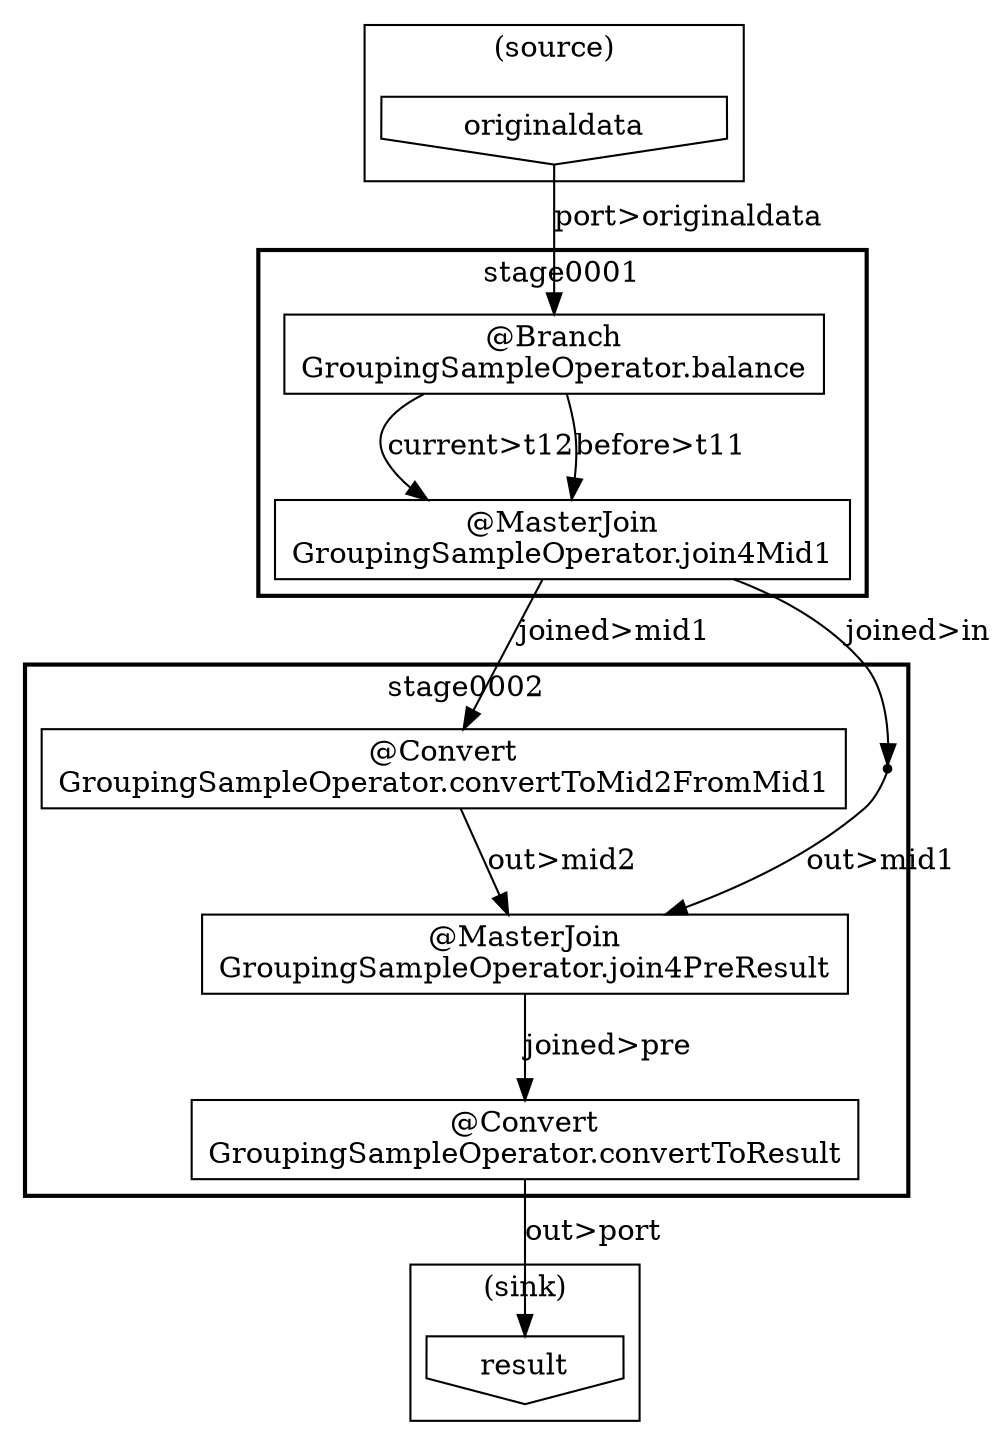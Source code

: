 digraph {
    subgraph "cluster_388e30bd-1d15-446e-b7d0-1e639518525e" {
        label = "stage0002";
        style = bold;
        "1c88ed26-b81f-4146-9d85-3104648723dc" [shape=box, label="@Convert\nGroupingSampleOperator.convertToResult"];
        "99d4ab1b-f9aa-4c02-b898-d1e63161e96d" [shape=box, label="@MasterJoin\nGroupingSampleOperator.join4PreResult"];
        "001cf3ee-215d-4ba3-b3fc-3301ce1202ab" [shape=box, label="@Convert\nGroupingSampleOperator.convertToMid2FromMid1"];
        "8280ad04-6ec4-464e-8b96-ecf47b263efc" [shape=point];
    }
    subgraph "cluster_b7fb8b80-f824-402c-b14d-dc1a7ba46f1d" {
        label = "stage0001";
        style = bold;
        "b6bb9f01-7462-4abc-8a24-87c867d260da" [shape=box, label="@MasterJoin\nGroupingSampleOperator.join4Mid1"];
        "1b69cb19-eeb1-43fb-9e11-1f3bebf4e39e" [shape=box, label="@Branch\nGroupingSampleOperator.balance"];
    }
    subgraph "cluster_cb5a4d36-d264-4560-8a75-388a80f4e781" {
        label = "(sink)";
        "95341f21-e4de-45df-8e04-1e50c2072f5f" [shape=invhouse, label="result"];
    }
    subgraph "cluster_359216c3-e232-45c8-9b1e-900eacf9317f" {
        label = "(source)";
        "1ffe69d6-f12b-4431-88bc-37318c1836a8" [shape=invhouse, label="originaldata"];
    }
    "1c88ed26-b81f-4146-9d85-3104648723dc" -> "95341f21-e4de-45df-8e04-1e50c2072f5f" [label="out>port"];
    "99d4ab1b-f9aa-4c02-b898-d1e63161e96d" -> "1c88ed26-b81f-4146-9d85-3104648723dc" [label="joined>pre"];
    "001cf3ee-215d-4ba3-b3fc-3301ce1202ab" -> "99d4ab1b-f9aa-4c02-b898-d1e63161e96d" [label="out>mid2"];
    "8280ad04-6ec4-464e-8b96-ecf47b263efc" -> "99d4ab1b-f9aa-4c02-b898-d1e63161e96d" [label="out>mid1"];
    "b6bb9f01-7462-4abc-8a24-87c867d260da" -> "001cf3ee-215d-4ba3-b3fc-3301ce1202ab" [label="joined>mid1"];
    "b6bb9f01-7462-4abc-8a24-87c867d260da" -> "8280ad04-6ec4-464e-8b96-ecf47b263efc" [label="joined>in"];
    "1b69cb19-eeb1-43fb-9e11-1f3bebf4e39e" -> "b6bb9f01-7462-4abc-8a24-87c867d260da" [label="current>t12"];
    "1b69cb19-eeb1-43fb-9e11-1f3bebf4e39e" -> "b6bb9f01-7462-4abc-8a24-87c867d260da" [label="before>t11"];
    "1ffe69d6-f12b-4431-88bc-37318c1836a8" -> "1b69cb19-eeb1-43fb-9e11-1f3bebf4e39e" [label="port>originaldata"];
}
